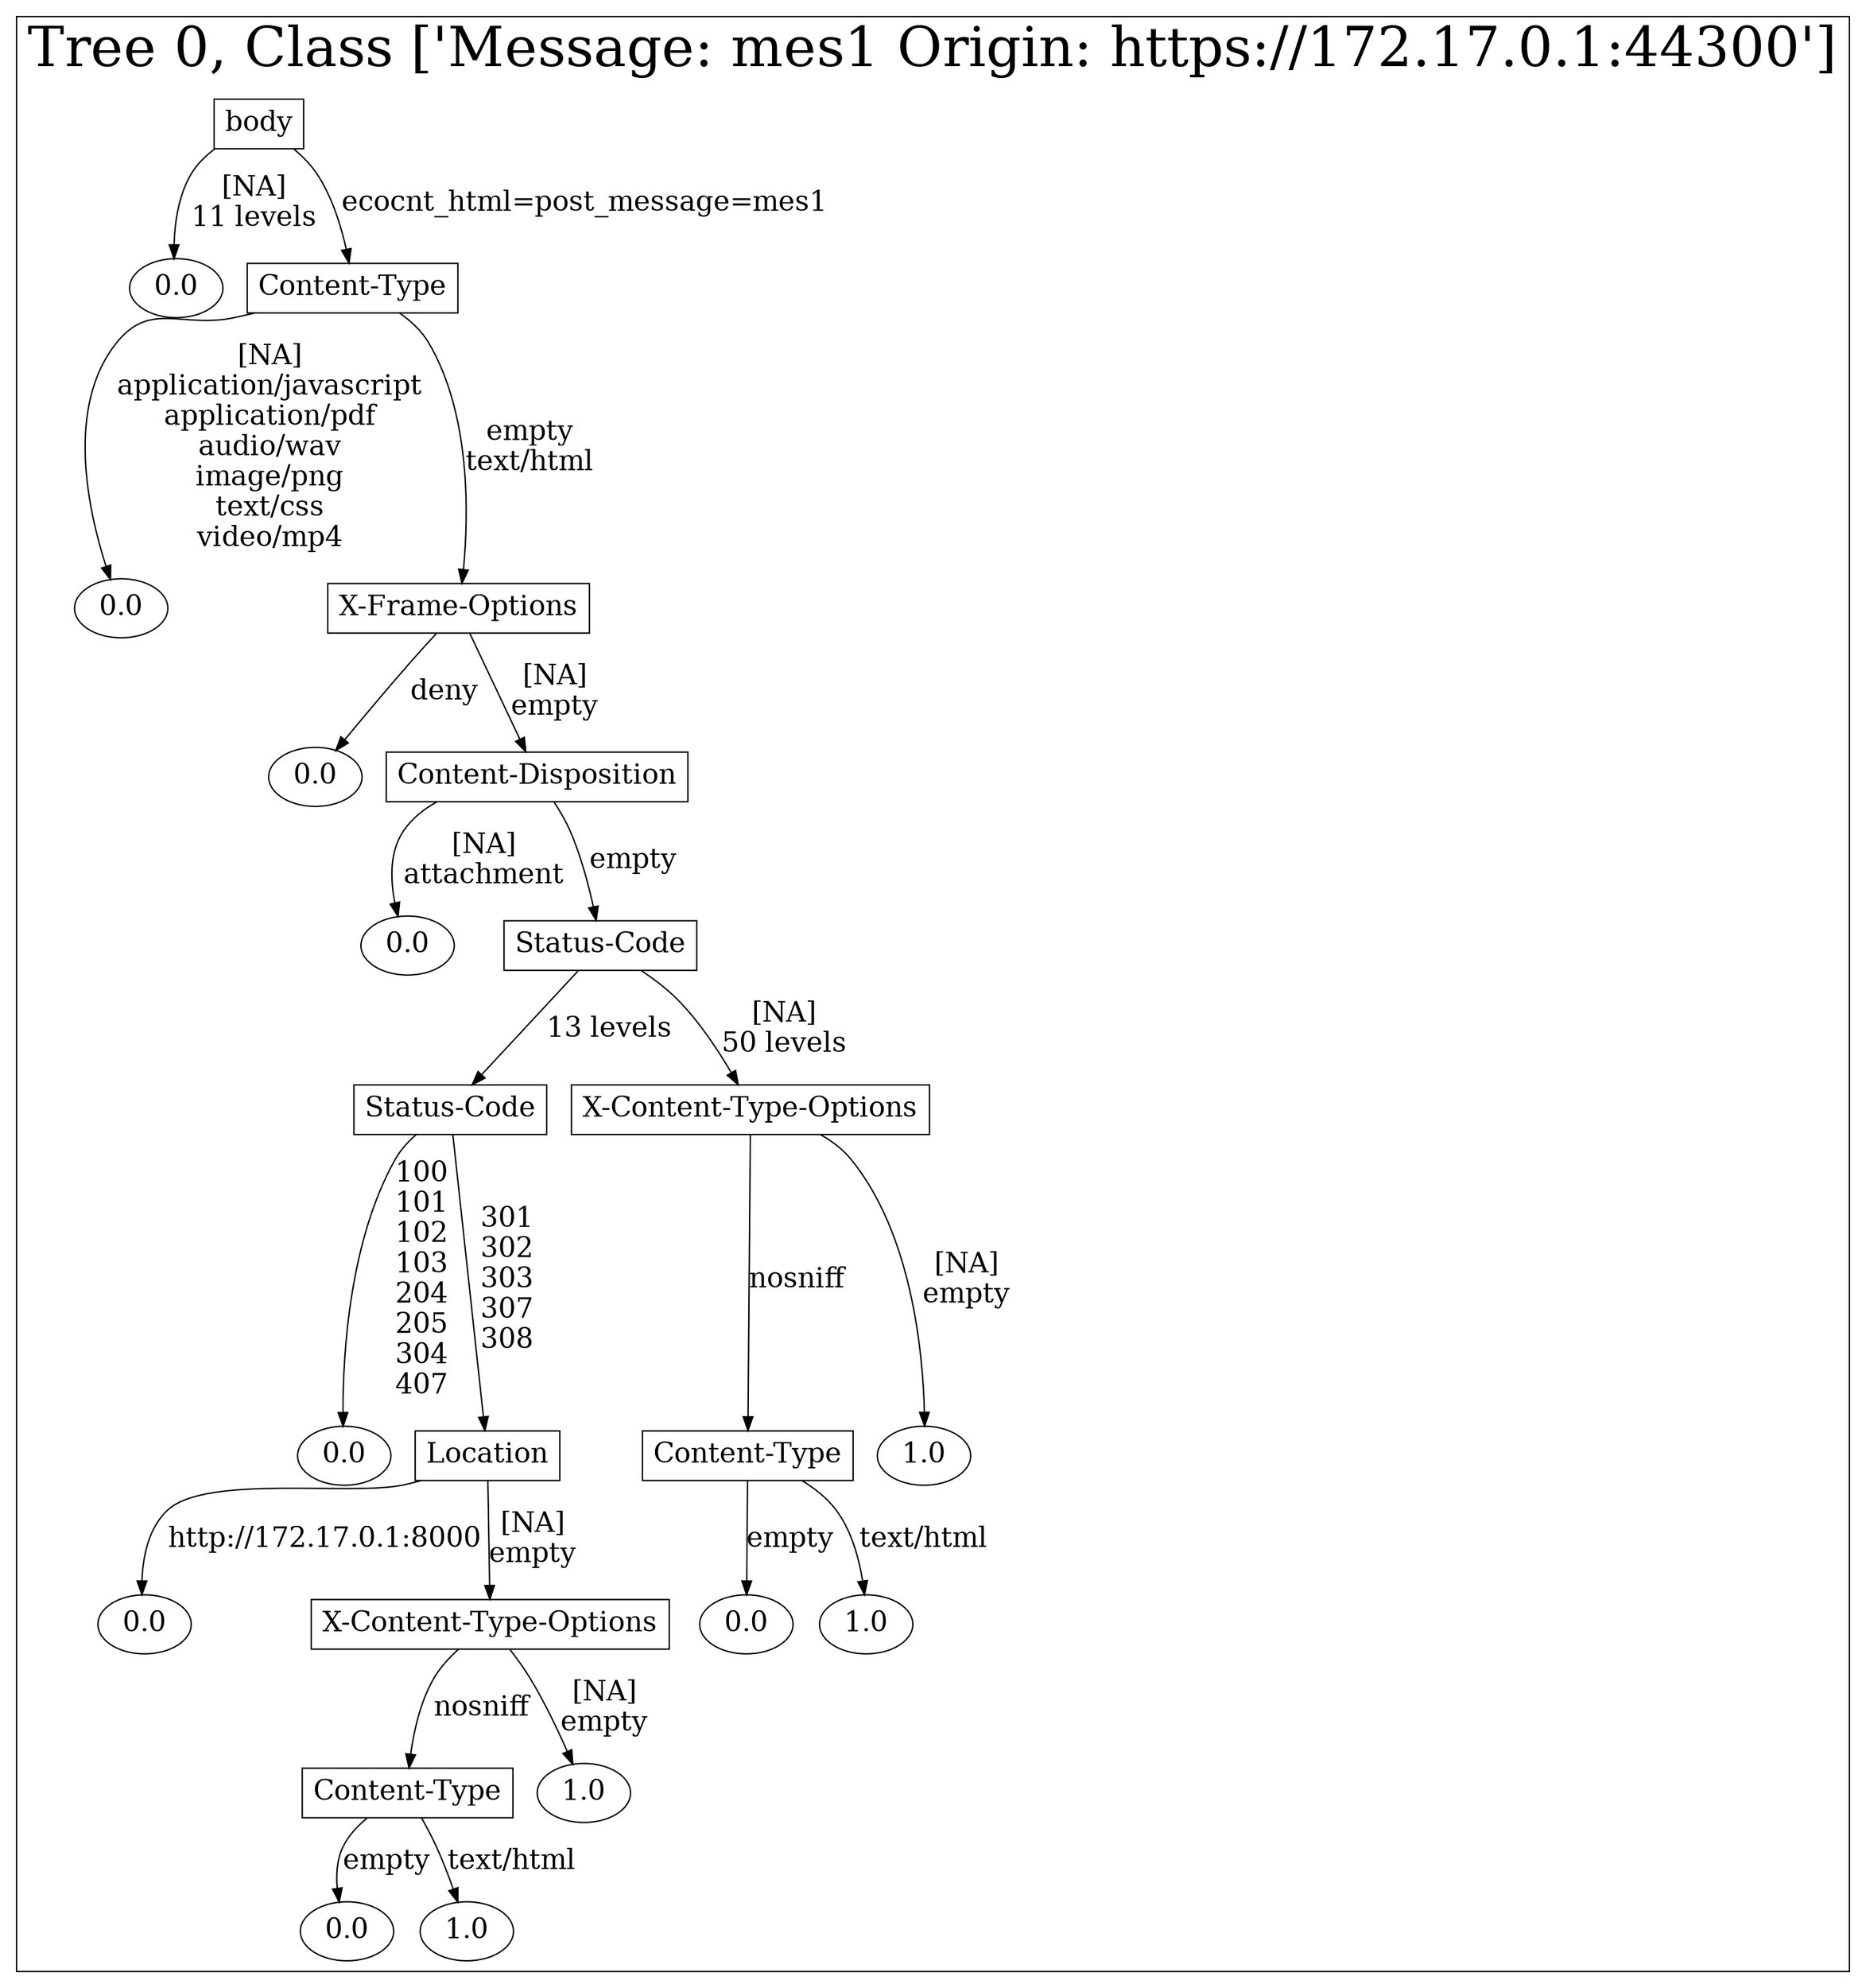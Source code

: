 /*
Generated by:
    http://https://github.com/h2oai/h2o-3/tree/master/h2o-genmodel/src/main/java/hex/genmodel/tools/PrintMojo.java
*/

/*
On a mac:

$ brew install graphviz
$ dot -Tpng file.gv -o file.png
$ open file.png
*/

digraph G {

subgraph cluster_0 {
/* Nodes */

/* Level 0 */
{
"SG_0_Node_0" [shape=box, fontsize=20, label="body"]
}

/* Level 1 */
{
"SG_0_Node_11" [fontsize=20, label="0.0"]
"SG_0_Node_1" [shape=box, fontsize=20, label="Content-Type"]
}

/* Level 2 */
{
"SG_0_Node_12" [fontsize=20, label="0.0"]
"SG_0_Node_2" [shape=box, fontsize=20, label="X-Frame-Options"]
}

/* Level 3 */
{
"SG_0_Node_13" [fontsize=20, label="0.0"]
"SG_0_Node_3" [shape=box, fontsize=20, label="Content-Disposition"]
}

/* Level 4 */
{
"SG_0_Node_14" [fontsize=20, label="0.0"]
"SG_0_Node_4" [shape=box, fontsize=20, label="Status-Code"]
}

/* Level 5 */
{
"SG_0_Node_5" [shape=box, fontsize=20, label="Status-Code"]
"SG_0_Node_6" [shape=box, fontsize=20, label="X-Content-Type-Options"]
}

/* Level 6 */
{
"SG_0_Node_15" [fontsize=20, label="0.0"]
"SG_0_Node_7" [shape=box, fontsize=20, label="Location"]
"SG_0_Node_8" [shape=box, fontsize=20, label="Content-Type"]
"SG_0_Node_16" [fontsize=20, label="1.0"]
}

/* Level 7 */
{
"SG_0_Node_17" [fontsize=20, label="0.0"]
"SG_0_Node_9" [shape=box, fontsize=20, label="X-Content-Type-Options"]
"SG_0_Node_18" [fontsize=20, label="0.0"]
"SG_0_Node_19" [fontsize=20, label="1.0"]
}

/* Level 8 */
{
"SG_0_Node_10" [shape=box, fontsize=20, label="Content-Type"]
"SG_0_Node_20" [fontsize=20, label="1.0"]
}

/* Level 9 */
{
"SG_0_Node_21" [fontsize=20, label="0.0"]
"SG_0_Node_22" [fontsize=20, label="1.0"]
}

/* Edges */
"SG_0_Node_0" -> "SG_0_Node_11" [fontsize=20, label="[NA]
11 levels
"]
"SG_0_Node_0" -> "SG_0_Node_1" [fontsize=20, label="ecocnt_html=post_message=mes1
"]
"SG_0_Node_1" -> "SG_0_Node_12" [fontsize=20, label="[NA]
application/javascript
application/pdf
audio/wav
image/png
text/css
video/mp4
"]
"SG_0_Node_1" -> "SG_0_Node_2" [fontsize=20, label="empty
text/html
"]
"SG_0_Node_2" -> "SG_0_Node_13" [fontsize=20, label="deny
"]
"SG_0_Node_2" -> "SG_0_Node_3" [fontsize=20, label="[NA]
empty
"]
"SG_0_Node_3" -> "SG_0_Node_14" [fontsize=20, label="[NA]
attachment
"]
"SG_0_Node_3" -> "SG_0_Node_4" [fontsize=20, label="empty
"]
"SG_0_Node_4" -> "SG_0_Node_5" [fontsize=20, label="13 levels
"]
"SG_0_Node_4" -> "SG_0_Node_6" [fontsize=20, label="[NA]
50 levels
"]
"SG_0_Node_6" -> "SG_0_Node_8" [fontsize=20, label="nosniff
"]
"SG_0_Node_6" -> "SG_0_Node_16" [fontsize=20, label="[NA]
empty
"]
"SG_0_Node_8" -> "SG_0_Node_18" [fontsize=20, label="empty
"]
"SG_0_Node_8" -> "SG_0_Node_19" [fontsize=20, label="text/html
"]
"SG_0_Node_5" -> "SG_0_Node_15" [fontsize=20, label="100
101
102
103
204
205
304
407
"]
"SG_0_Node_5" -> "SG_0_Node_7" [fontsize=20, label="301
302
303
307
308
"]
"SG_0_Node_7" -> "SG_0_Node_17" [fontsize=20, label="http://172.17.0.1:8000
"]
"SG_0_Node_7" -> "SG_0_Node_9" [fontsize=20, label="[NA]
empty
"]
"SG_0_Node_9" -> "SG_0_Node_10" [fontsize=20, label="nosniff
"]
"SG_0_Node_9" -> "SG_0_Node_20" [fontsize=20, label="[NA]
empty
"]
"SG_0_Node_10" -> "SG_0_Node_21" [fontsize=20, label="empty
"]
"SG_0_Node_10" -> "SG_0_Node_22" [fontsize=20, label="text/html
"]

fontsize=40
label="Tree 0, Class ['Message: mes1 Origin: https://172.17.0.1:44300']"
}

}

